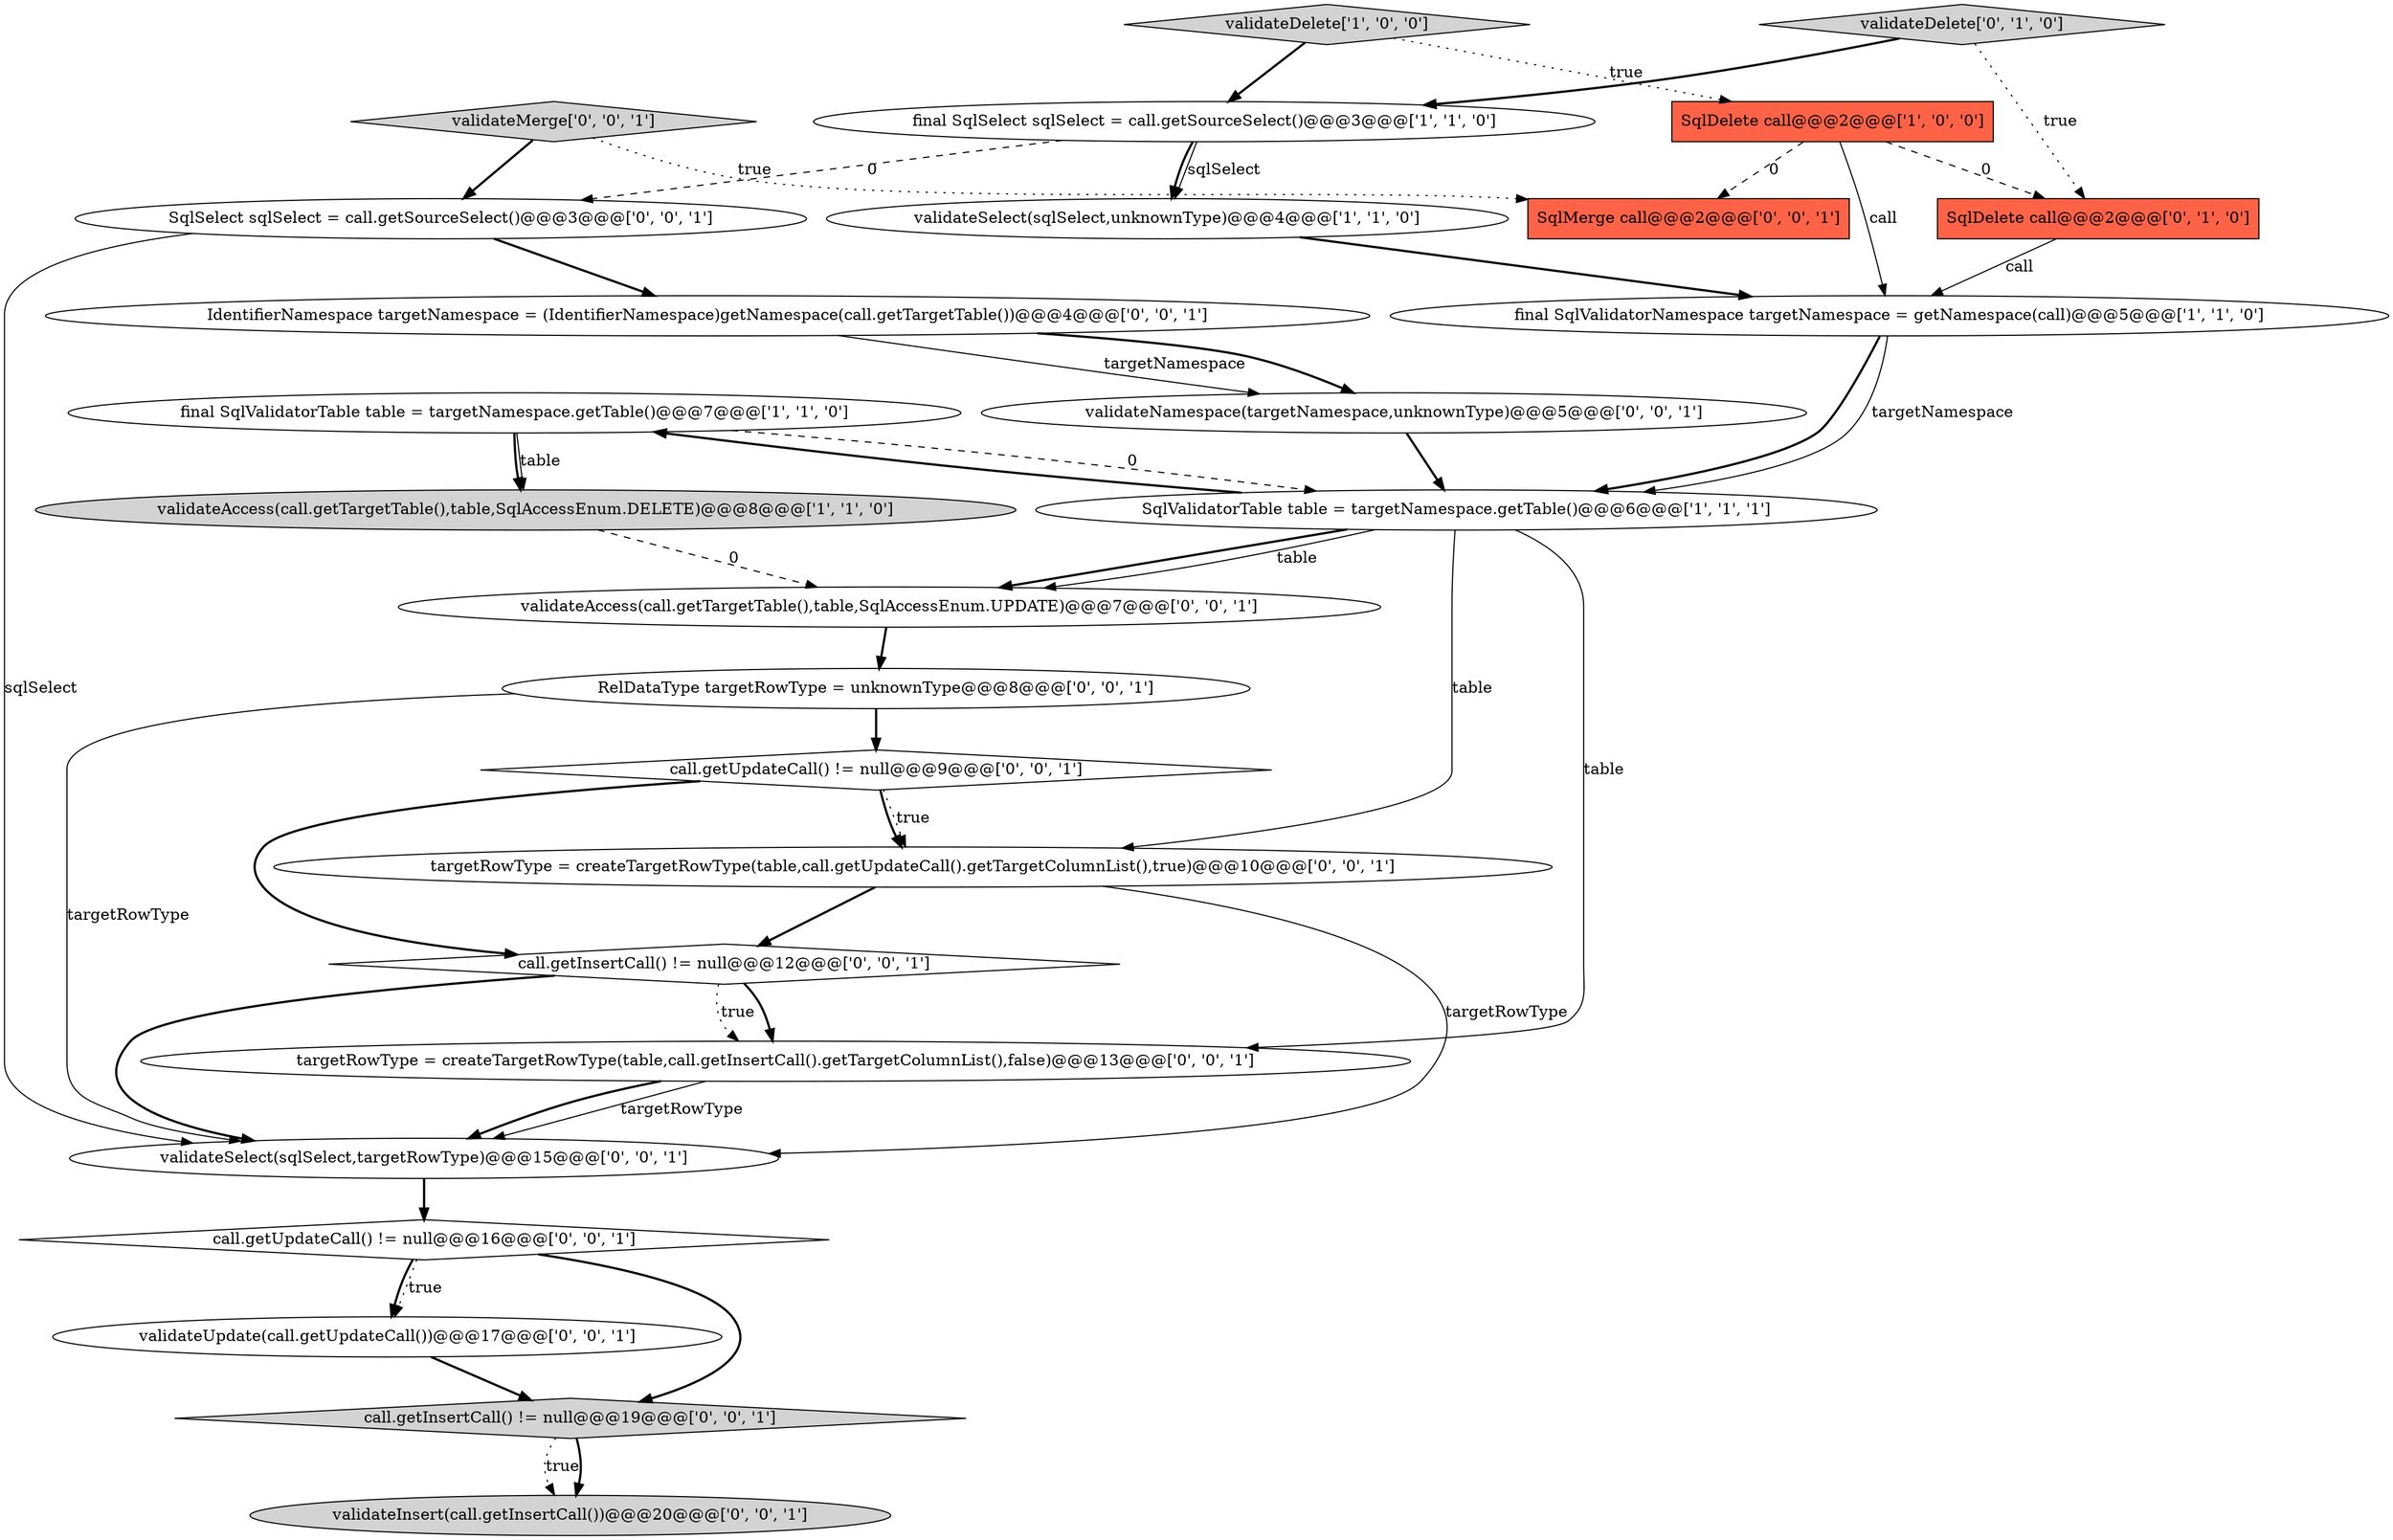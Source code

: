 digraph {
7 [style = filled, label = "final SqlValidatorTable table = targetNamespace.getTable()@@@7@@@['1', '1', '0']", fillcolor = white, shape = ellipse image = "AAA0AAABBB1BBB"];
19 [style = filled, label = "call.getInsertCall() != null@@@19@@@['0', '0', '1']", fillcolor = lightgray, shape = diamond image = "AAA0AAABBB3BBB"];
21 [style = filled, label = "call.getUpdateCall() != null@@@9@@@['0', '0', '1']", fillcolor = white, shape = diamond image = "AAA0AAABBB3BBB"];
25 [style = filled, label = "validateInsert(call.getInsertCall())@@@20@@@['0', '0', '1']", fillcolor = lightgray, shape = ellipse image = "AAA0AAABBB3BBB"];
3 [style = filled, label = "final SqlSelect sqlSelect = call.getSourceSelect()@@@3@@@['1', '1', '0']", fillcolor = white, shape = ellipse image = "AAA0AAABBB1BBB"];
23 [style = filled, label = "call.getInsertCall() != null@@@12@@@['0', '0', '1']", fillcolor = white, shape = diamond image = "AAA0AAABBB3BBB"];
6 [style = filled, label = "final SqlValidatorNamespace targetNamespace = getNamespace(call)@@@5@@@['1', '1', '0']", fillcolor = white, shape = ellipse image = "AAA0AAABBB1BBB"];
18 [style = filled, label = "validateSelect(sqlSelect,targetRowType)@@@15@@@['0', '0', '1']", fillcolor = white, shape = ellipse image = "AAA0AAABBB3BBB"];
10 [style = filled, label = "IdentifierNamespace targetNamespace = (IdentifierNamespace)getNamespace(call.getTargetTable())@@@4@@@['0', '0', '1']", fillcolor = white, shape = ellipse image = "AAA0AAABBB3BBB"];
1 [style = filled, label = "validateSelect(sqlSelect,unknownType)@@@4@@@['1', '1', '0']", fillcolor = white, shape = ellipse image = "AAA0AAABBB1BBB"];
2 [style = filled, label = "validateAccess(call.getTargetTable(),table,SqlAccessEnum.DELETE)@@@8@@@['1', '1', '0']", fillcolor = lightgray, shape = ellipse image = "AAA0AAABBB1BBB"];
9 [style = filled, label = "validateDelete['0', '1', '0']", fillcolor = lightgray, shape = diamond image = "AAA0AAABBB2BBB"];
14 [style = filled, label = "SqlMerge call@@@2@@@['0', '0', '1']", fillcolor = tomato, shape = box image = "AAA0AAABBB3BBB"];
15 [style = filled, label = "validateMerge['0', '0', '1']", fillcolor = lightgray, shape = diamond image = "AAA0AAABBB3BBB"];
16 [style = filled, label = "SqlSelect sqlSelect = call.getSourceSelect()@@@3@@@['0', '0', '1']", fillcolor = white, shape = ellipse image = "AAA0AAABBB3BBB"];
0 [style = filled, label = "SqlDelete call@@@2@@@['1', '0', '0']", fillcolor = tomato, shape = box image = "AAA1AAABBB1BBB"];
13 [style = filled, label = "targetRowType = createTargetRowType(table,call.getInsertCall().getTargetColumnList(),false)@@@13@@@['0', '0', '1']", fillcolor = white, shape = ellipse image = "AAA0AAABBB3BBB"];
12 [style = filled, label = "validateUpdate(call.getUpdateCall())@@@17@@@['0', '0', '1']", fillcolor = white, shape = ellipse image = "AAA0AAABBB3BBB"];
11 [style = filled, label = "validateNamespace(targetNamespace,unknownType)@@@5@@@['0', '0', '1']", fillcolor = white, shape = ellipse image = "AAA0AAABBB3BBB"];
17 [style = filled, label = "RelDataType targetRowType = unknownType@@@8@@@['0', '0', '1']", fillcolor = white, shape = ellipse image = "AAA0AAABBB3BBB"];
20 [style = filled, label = "validateAccess(call.getTargetTable(),table,SqlAccessEnum.UPDATE)@@@7@@@['0', '0', '1']", fillcolor = white, shape = ellipse image = "AAA0AAABBB3BBB"];
8 [style = filled, label = "SqlDelete call@@@2@@@['0', '1', '0']", fillcolor = tomato, shape = box image = "AAA1AAABBB2BBB"];
4 [style = filled, label = "validateDelete['1', '0', '0']", fillcolor = lightgray, shape = diamond image = "AAA0AAABBB1BBB"];
5 [style = filled, label = "SqlValidatorTable table = targetNamespace.getTable()@@@6@@@['1', '1', '1']", fillcolor = white, shape = ellipse image = "AAA0AAABBB1BBB"];
22 [style = filled, label = "targetRowType = createTargetRowType(table,call.getUpdateCall().getTargetColumnList(),true)@@@10@@@['0', '0', '1']", fillcolor = white, shape = ellipse image = "AAA0AAABBB3BBB"];
24 [style = filled, label = "call.getUpdateCall() != null@@@16@@@['0', '0', '1']", fillcolor = white, shape = diamond image = "AAA0AAABBB3BBB"];
13->18 [style = solid, label="targetRowType"];
4->3 [style = bold, label=""];
24->12 [style = dotted, label="true"];
24->12 [style = bold, label=""];
7->2 [style = solid, label="table"];
18->24 [style = bold, label=""];
20->17 [style = bold, label=""];
10->11 [style = solid, label="targetNamespace"];
24->19 [style = bold, label=""];
19->25 [style = dotted, label="true"];
2->20 [style = dashed, label="0"];
8->6 [style = solid, label="call"];
3->1 [style = bold, label=""];
5->20 [style = bold, label=""];
16->10 [style = bold, label=""];
4->0 [style = dotted, label="true"];
16->18 [style = solid, label="sqlSelect"];
5->22 [style = solid, label="table"];
21->22 [style = dotted, label="true"];
15->14 [style = dotted, label="true"];
15->16 [style = bold, label=""];
22->23 [style = bold, label=""];
19->25 [style = bold, label=""];
9->8 [style = dotted, label="true"];
7->5 [style = dashed, label="0"];
0->14 [style = dashed, label="0"];
6->5 [style = bold, label=""];
11->5 [style = bold, label=""];
3->1 [style = solid, label="sqlSelect"];
1->6 [style = bold, label=""];
5->20 [style = solid, label="table"];
21->22 [style = bold, label=""];
6->5 [style = solid, label="targetNamespace"];
7->2 [style = bold, label=""];
23->13 [style = bold, label=""];
23->13 [style = dotted, label="true"];
0->6 [style = solid, label="call"];
9->3 [style = bold, label=""];
5->7 [style = bold, label=""];
17->18 [style = solid, label="targetRowType"];
0->8 [style = dashed, label="0"];
12->19 [style = bold, label=""];
21->23 [style = bold, label=""];
22->18 [style = solid, label="targetRowType"];
17->21 [style = bold, label=""];
5->13 [style = solid, label="table"];
23->18 [style = bold, label=""];
3->16 [style = dashed, label="0"];
13->18 [style = bold, label=""];
10->11 [style = bold, label=""];
}
